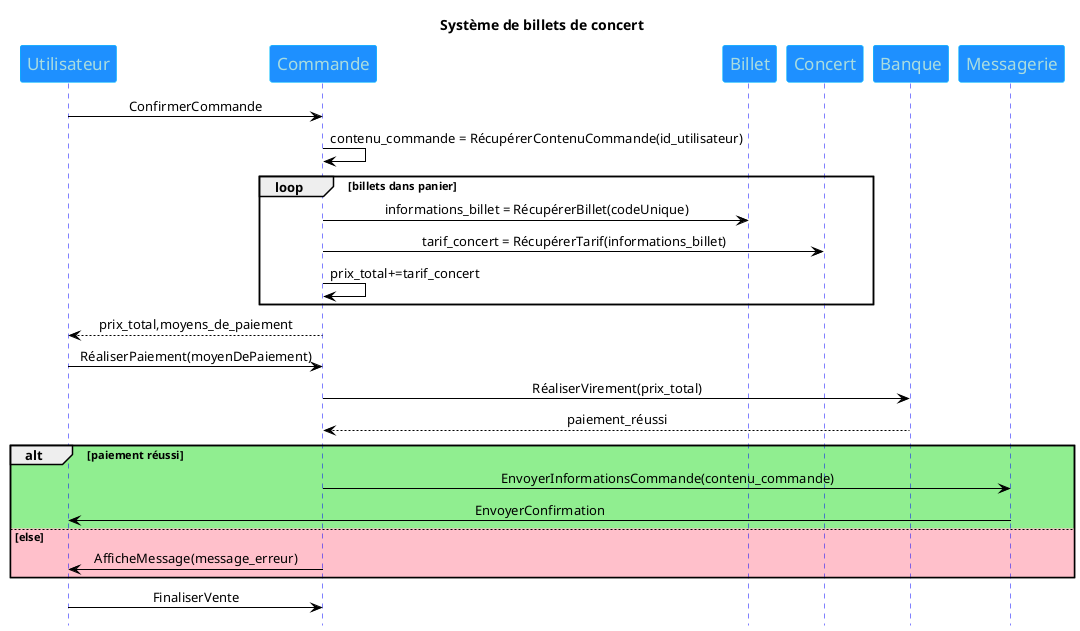 @startuml
'https://plantuml.com/sequence-diagram

skinparam sequenceMessageAlign center
hide footbox
title Système de billets de concert

skinparam sequence {
ArrowColor Black
ActorBorderColor DeepSkyBlue
LifeLineBorderColor blue
LifeLineBackgroundColor #A9DCDF

ParticipantBorderColor DeepSkyBlue
ParticipantBackgroundColor DodgerBlue
ParticipantFontName Impact
ParticipantFontSize 17
ParticipantFontColor #A9DCDF

ActorBackgroundColor aqua
ActorFontColor DeepSkyBlue
ActorFontSize 17
ActorFontName Aapex
}


Utilisateur -> Commande: ConfirmerCommande
Commande -> Commande : contenu_commande = RécupérerContenuCommande(id_utilisateur)
loop billets dans panier
    Commande -> Billet : informations_billet = RécupérerBillet(codeUnique)
    Commande -> Concert : tarif_concert = RécupérerTarif(informations_billet)
    Commande -> Commande : prix_total+=tarif_concert
end
Commande --> Utilisateur:  prix_total,moyens_de_paiement
Utilisateur -> Commande : RéaliserPaiement(moyenDePaiement)
Commande -> Banque: RéaliserVirement(prix_total)
return paiement_réussi

alt #LightGreen paiement réussi
    Commande -> Messagerie : EnvoyerInformationsCommande(contenu_commande)
    Messagerie -> Utilisateur : EnvoyerConfirmation
else #Pink else
    Commande -> Utilisateur: AfficheMessage(message_erreur)
end

Utilisateur -> Commande : FinaliserVente
@enduml